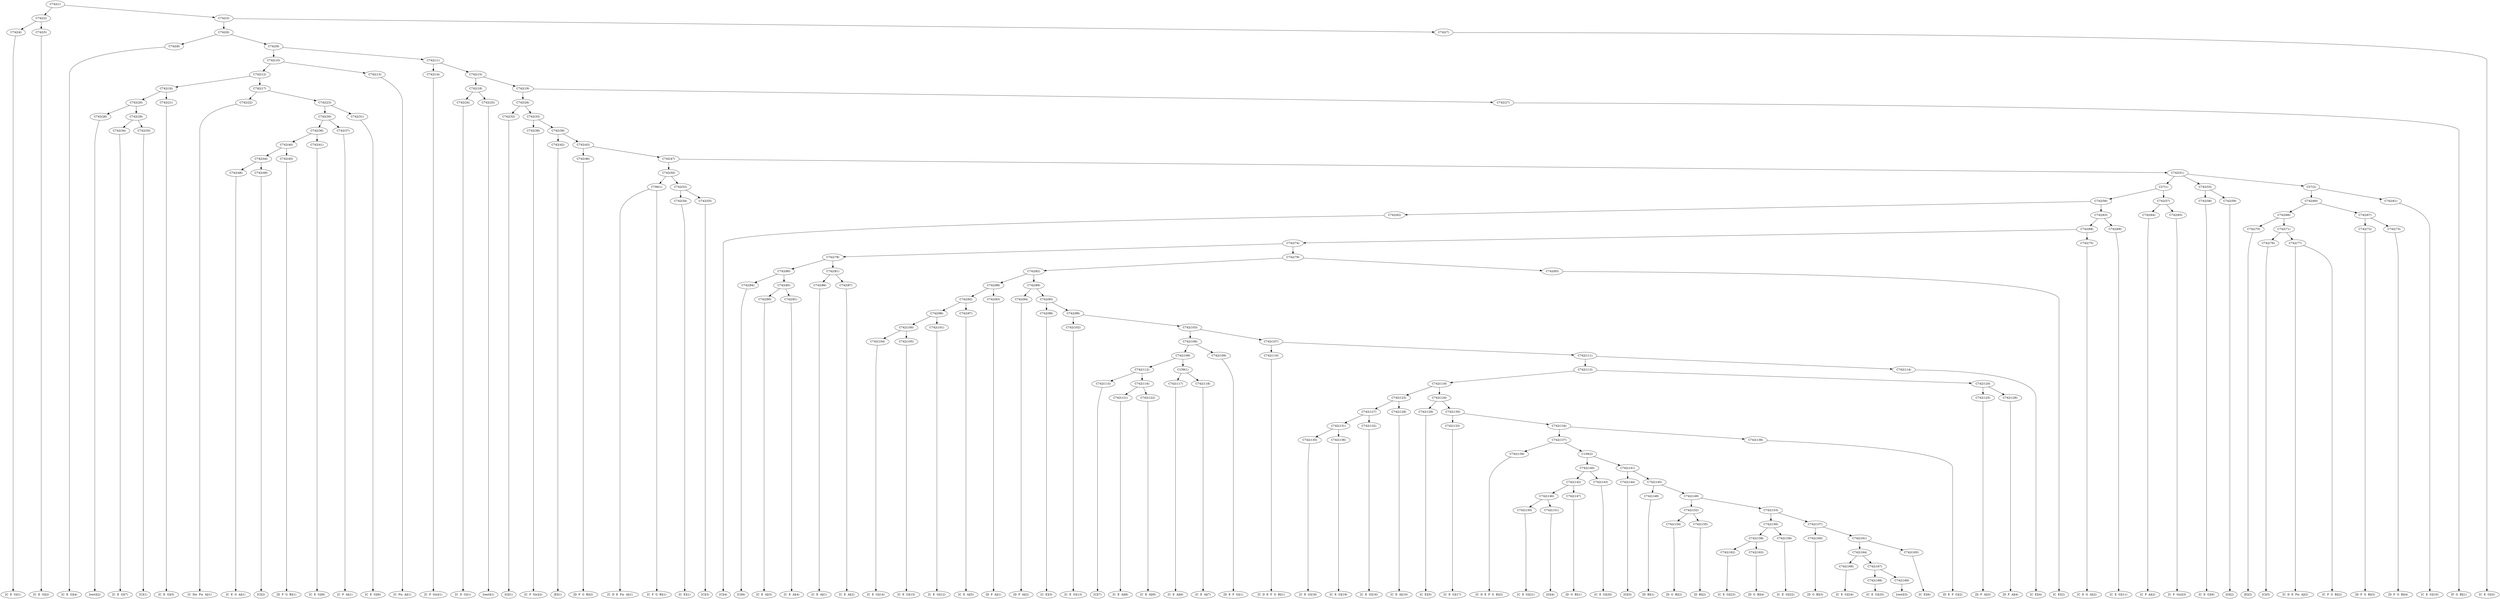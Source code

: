 digraph sample{
"C742(1)"->"C742(2)"
"C742(1)"->"C742(3)"
"C742(2)"->"C742(4)"
"C742(2)"->"C742(5)"
"C742(3)"->"C742(6)"
"C742(3)"->"C742(7)"
"C742(4)"->"[C  E  G](1)"
"C742(5)"->"[C  E  G](2)"
"C742(6)"->"C742(8)"
"C742(6)"->"C742(9)"
"C742(7)"->"[C  E  G](3)"
"C742(8)"->"[C  E  G](4)"
"C742(9)"->"C742(10)"
"C742(9)"->"C742(11)"
"C742(10)"->"C742(12)"
"C742(10)"->"C742(13)"
"C742(11)"->"C742(14)"
"C742(11)"->"C742(15)"
"C742(12)"->"C742(16)"
"C742(12)"->"C742(17)"
"C742(13)"->"[C  Fis  A](1)"
"C742(14)"->"[C  F  Gis](1)"
"C742(15)"->"C742(18)"
"C742(15)"->"C742(19)"
"C742(16)"->"C742(20)"
"C742(16)"->"C742(21)"
"C742(17)"->"C742(22)"
"C742(17)"->"C742(23)"
"C742(18)"->"C742(24)"
"C742(18)"->"C742(25)"
"C742(19)"->"C742(26)"
"C742(19)"->"C742(27)"
"C742(20)"->"C742(28)"
"C742(20)"->"C742(29)"
"C742(21)"->"[C  E  G](5)"
"C742(22)"->"[C  Dis  Fis  A](1)"
"C742(23)"->"C742(30)"
"C742(23)"->"C742(31)"
"C742(24)"->"[C  D  G](1)"
"C742(25)"->"[rest](1)"
"C742(26)"->"C742(32)"
"C742(26)"->"C742(33)"
"C742(27)"->"[F  G  B](1)"
"C742(28)"->"[rest](2)"
"C742(29)"->"C742(34)"
"C742(29)"->"C742(35)"
"C742(30)"->"C742(36)"
"C742(30)"->"C742(37)"
"C742(31)"->"[C  E  G](6)"
"C742(32)"->"[G](1)"
"C742(33)"->"C742(38)"
"C742(33)"->"C742(39)"
"C742(34)"->"[C  E  G](7)"
"C742(35)"->"[C](1)"
"C742(36)"->"C742(40)"
"C742(36)"->"C742(41)"
"C742(37)"->"[C  F  A](1)"
"C742(38)"->"[C  F  Gis](2)"
"C742(39)"->"C742(42)"
"C742(39)"->"C742(43)"
"C742(40)"->"C742(44)"
"C742(40)"->"C742(45)"
"C742(41)"->"[C  E  G](8)"
"C742(42)"->"[E](1)"
"C742(43)"->"C742(46)"
"C742(43)"->"C742(47)"
"C742(44)"->"C742(48)"
"C742(44)"->"C742(49)"
"C742(45)"->"[D  F  G  B](1)"
"C742(46)"->"[D  F  G  B](2)"
"C742(47)"->"C742(50)"
"C742(47)"->"C742(51)"
"C742(48)"->"[C  E  G  A](1)"
"C742(49)"->"[C](2)"
"C742(50)"->"C706(1)"
"C742(50)"->"C742(52)"
"C742(51)"->"C27(1)"
"C742(51)"->"C742(53)"
"C742(51)"->"C27(2)"
"C706(1)"->"[C  D  E  Fis  A](1)"
"C706(1)"->"[C  F  G  B](1)"
"C742(52)"->"C742(54)"
"C742(52)"->"C742(55)"
"C27(1)"->"C742(56)"
"C27(1)"->"C742(57)"
"C742(53)"->"C742(58)"
"C742(53)"->"C742(59)"
"C27(2)"->"C742(60)"
"C27(2)"->"C742(61)"
"C742(54)"->"[C  E](1)"
"C742(55)"->"[C](3)"
"C742(56)"->"C742(62)"
"C742(56)"->"C742(63)"
"C742(57)"->"C742(64)"
"C742(57)"->"C742(65)"
"C742(58)"->"[C  E  G](9)"
"C742(59)"->"[G](2)"
"C742(60)"->"C742(66)"
"C742(60)"->"C742(67)"
"C742(61)"->"[C  E  G](10)"
"C742(62)"->"[C](4)"
"C742(63)"->"C742(68)"
"C742(63)"->"C742(69)"
"C742(64)"->"[C  F  A](2)"
"C742(65)"->"[C  F  Gis](3)"
"C742(66)"->"C742(70)"
"C742(66)"->"C742(71)"
"C742(67)"->"C742(72)"
"C742(67)"->"C742(73)"
"C742(68)"->"C742(74)"
"C742(68)"->"C742(75)"
"C742(69)"->"[C  E  G](11)"
"C742(70)"->"[E](2)"
"C742(71)"->"C742(76)"
"C742(71)"->"C742(77)"
"C742(72)"->"[D  F  G  B](3)"
"C742(73)"->"[D  F  G  B](4)"
"C742(74)"->"C742(78)"
"C742(74)"->"C742(79)"
"C742(75)"->"[C  E  G  A](2)"
"C742(76)"->"[C](5)"
"C742(77)"->"[C  D  E  Fis  A](2)"
"C742(77)"->"[C  F  G  B](2)"
"C742(78)"->"C742(80)"
"C742(78)"->"C742(81)"
"C742(79)"->"C742(82)"
"C742(79)"->"C742(83)"
"C742(80)"->"C742(84)"
"C742(80)"->"C742(85)"
"C742(81)"->"C742(86)"
"C742(81)"->"C742(87)"
"C742(82)"->"C742(88)"
"C742(82)"->"C742(89)"
"C742(83)"->"[C  E](2)"
"C742(84)"->"[C](6)"
"C742(85)"->"C742(90)"
"C742(85)"->"C742(91)"
"C742(86)"->"[C  E  A](1)"
"C742(87)"->"[C  E  A](2)"
"C742(88)"->"C742(92)"
"C742(88)"->"C742(93)"
"C742(89)"->"C742(94)"
"C742(89)"->"C742(95)"
"C742(90)"->"[C  E  A](3)"
"C742(91)"->"[C  E  A](4)"
"C742(92)"->"C742(96)"
"C742(92)"->"C742(97)"
"C742(93)"->"[D  F  A](1)"
"C742(94)"->"[D  F  A](2)"
"C742(95)"->"C742(98)"
"C742(95)"->"C742(99)"
"C742(96)"->"C742(100)"
"C742(96)"->"C742(101)"
"C742(97)"->"[C  E  A](5)"
"C742(98)"->"[C  E](3)"
"C742(99)"->"C742(102)"
"C742(99)"->"C742(103)"
"C742(100)"->"C742(104)"
"C742(100)"->"C742(105)"
"C742(101)"->"[C  E  G](12)"
"C742(102)"->"[C  E  G](13)"
"C742(103)"->"C742(106)"
"C742(103)"->"C742(107)"
"C742(104)"->"[C  E  G](14)"
"C742(105)"->"[C  E  G](15)"
"C742(106)"->"C742(108)"
"C742(106)"->"C742(109)"
"C742(107)"->"C742(110)"
"C742(107)"->"C742(111)"
"C742(108)"->"C742(112)"
"C742(108)"->"C159(1)"
"C742(109)"->"[D  E  F  G](1)"
"C742(110)"->"[C  D  E  F  G  B](1)"
"C742(111)"->"C742(113)"
"C742(111)"->"C742(114)"
"C742(112)"->"C742(115)"
"C742(112)"->"C742(116)"
"C159(1)"->"C742(117)"
"C159(1)"->"C742(118)"
"C742(113)"->"C742(119)"
"C742(113)"->"C742(120)"
"C742(114)"->"[C  E](4)"
"C742(115)"->"[C](7)"
"C742(116)"->"C742(121)"
"C742(116)"->"C742(122)"
"C742(117)"->"[C  E  A](6)"
"C742(118)"->"[C  E  A](7)"
"C742(119)"->"C742(123)"
"C742(119)"->"C742(124)"
"C742(120)"->"C742(125)"
"C742(120)"->"C742(126)"
"C742(121)"->"[C  E  A](8)"
"C742(122)"->"[C  E  A](9)"
"C742(123)"->"C742(127)"
"C742(123)"->"C742(128)"
"C742(124)"->"C742(129)"
"C742(124)"->"C742(130)"
"C742(125)"->"[D  F  A](3)"
"C742(126)"->"[D  F  A](4)"
"C742(127)"->"C742(131)"
"C742(127)"->"C742(132)"
"C742(128)"->"[C  E  A](10)"
"C742(129)"->"[C  E](5)"
"C742(130)"->"C742(133)"
"C742(130)"->"C742(134)"
"C742(131)"->"C742(135)"
"C742(131)"->"C742(136)"
"C742(132)"->"[C  E  G](16)"
"C742(133)"->"[C  E  G](17)"
"C742(134)"->"C742(137)"
"C742(134)"->"C742(138)"
"C742(135)"->"[C  E  G](18)"
"C742(136)"->"[C  E  G](19)"
"C742(137)"->"C742(139)"
"C742(137)"->"C159(2)"
"C742(138)"->"[D  E  F  G](2)"
"C742(139)"->"[C  D  E  F  G  B](2)"
"C159(2)"->"C742(140)"
"C159(2)"->"C742(141)"
"C742(140)"->"C742(142)"
"C742(140)"->"C742(143)"
"C742(141)"->"C742(144)"
"C742(141)"->"C742(145)"
"C742(142)"->"C742(146)"
"C742(142)"->"C742(147)"
"C742(143)"->"[C  E  G](20)"
"C742(144)"->"[G](3)"
"C742(145)"->"C742(148)"
"C742(145)"->"C742(149)"
"C742(146)"->"C742(150)"
"C742(146)"->"C742(151)"
"C742(147)"->"[D  G  B](1)"
"C742(148)"->"[D  B](1)"
"C742(149)"->"C742(152)"
"C742(149)"->"C742(153)"
"C742(150)"->"[C  E  G](21)"
"C742(151)"->"[G](4)"
"C742(152)"->"C742(154)"
"C742(152)"->"C742(155)"
"C742(153)"->"C742(156)"
"C742(153)"->"C742(157)"
"C742(154)"->"[D  G  B](2)"
"C742(155)"->"[D  B](2)"
"C742(156)"->"C742(158)"
"C742(156)"->"C742(159)"
"C742(157)"->"C742(160)"
"C742(157)"->"C742(161)"
"C742(158)"->"C742(162)"
"C742(158)"->"C742(163)"
"C742(159)"->"[C  E  G](22)"
"C742(160)"->"[D  G  B](3)"
"C742(161)"->"C742(164)"
"C742(161)"->"C742(165)"
"C742(162)"->"[C  E  G](23)"
"C742(163)"->"[D  G  B](4)"
"C742(164)"->"C742(166)"
"C742(164)"->"C742(167)"
"C742(165)"->"[C  E](6)"
"C742(166)"->"[C  E  G](24)"
"C742(167)"->"C742(168)"
"C742(167)"->"C742(169)"
"C742(168)"->"[C  E  G](25)"
"C742(169)"->"[rest](3)"
{rank = min; "C742(1)";}
{rank = same; "C742(2)"; "C742(3)";}
{rank = same; "C742(4)"; "C742(5)"; "C742(6)"; "C742(7)";}
{rank = same; "C742(8)"; "C742(9)";}
{rank = same; "C742(10)"; "C742(11)";}
{rank = same; "C742(12)"; "C742(13)"; "C742(14)"; "C742(15)";}
{rank = same; "C742(16)"; "C742(17)"; "C742(18)"; "C742(19)";}
{rank = same; "C742(20)"; "C742(21)"; "C742(22)"; "C742(23)"; "C742(24)"; "C742(25)"; "C742(26)"; "C742(27)";}
{rank = same; "C742(28)"; "C742(29)"; "C742(30)"; "C742(31)"; "C742(32)"; "C742(33)";}
{rank = same; "C742(34)"; "C742(35)"; "C742(36)"; "C742(37)"; "C742(38)"; "C742(39)";}
{rank = same; "C742(40)"; "C742(41)"; "C742(42)"; "C742(43)";}
{rank = same; "C742(44)"; "C742(45)"; "C742(46)"; "C742(47)";}
{rank = same; "C742(48)"; "C742(49)"; "C742(50)"; "C742(51)";}
{rank = same; "C706(1)"; "C742(52)"; "C27(1)"; "C742(53)"; "C27(2)";}
{rank = same; "C742(54)"; "C742(55)"; "C742(56)"; "C742(57)"; "C742(58)"; "C742(59)"; "C742(60)"; "C742(61)";}
{rank = same; "C742(62)"; "C742(63)"; "C742(64)"; "C742(65)"; "C742(66)"; "C742(67)";}
{rank = same; "C742(68)"; "C742(69)"; "C742(70)"; "C742(71)"; "C742(72)"; "C742(73)";}
{rank = same; "C742(74)"; "C742(75)"; "C742(76)"; "C742(77)";}
{rank = same; "C742(78)"; "C742(79)";}
{rank = same; "C742(80)"; "C742(81)"; "C742(82)"; "C742(83)";}
{rank = same; "C742(84)"; "C742(85)"; "C742(86)"; "C742(87)"; "C742(88)"; "C742(89)";}
{rank = same; "C742(90)"; "C742(91)"; "C742(92)"; "C742(93)"; "C742(94)"; "C742(95)";}
{rank = same; "C742(96)"; "C742(97)"; "C742(98)"; "C742(99)";}
{rank = same; "C742(100)"; "C742(101)"; "C742(102)"; "C742(103)";}
{rank = same; "C742(104)"; "C742(105)"; "C742(106)"; "C742(107)";}
{rank = same; "C742(108)"; "C742(109)"; "C742(110)"; "C742(111)";}
{rank = same; "C742(112)"; "C159(1)"; "C742(113)"; "C742(114)";}
{rank = same; "C742(115)"; "C742(116)"; "C742(117)"; "C742(118)"; "C742(119)"; "C742(120)";}
{rank = same; "C742(121)"; "C742(122)"; "C742(123)"; "C742(124)"; "C742(125)"; "C742(126)";}
{rank = same; "C742(127)"; "C742(128)"; "C742(129)"; "C742(130)";}
{rank = same; "C742(131)"; "C742(132)"; "C742(133)"; "C742(134)";}
{rank = same; "C742(135)"; "C742(136)"; "C742(137)"; "C742(138)";}
{rank = same; "C742(139)"; "C159(2)";}
{rank = same; "C742(140)"; "C742(141)";}
{rank = same; "C742(142)"; "C742(143)"; "C742(144)"; "C742(145)";}
{rank = same; "C742(146)"; "C742(147)"; "C742(148)"; "C742(149)";}
{rank = same; "C742(150)"; "C742(151)"; "C742(152)"; "C742(153)";}
{rank = same; "C742(154)"; "C742(155)"; "C742(156)"; "C742(157)";}
{rank = same; "C742(158)"; "C742(159)"; "C742(160)"; "C742(161)";}
{rank = same; "C742(162)"; "C742(163)"; "C742(164)"; "C742(165)";}
{rank = same; "C742(166)"; "C742(167)";}
{rank = same; "C742(168)"; "C742(169)";}
{rank = same; "[C  E  G](1)"; "[C  E  G](2)"; "[C  E  G](3)"; "[C  E  G](4)"; "[C  Fis  A](1)"; "[C  F  Gis](1)"; "[C  E  G](5)"; "[C  Dis  Fis  A](1)"; "[C  D  G](1)"; "[rest](1)"; "[F  G  B](1)"; "[rest](2)"; "[C  E  G](6)"; "[G](1)"; "[C  E  G](7)"; "[C](1)"; "[C  F  A](1)"; "[C  F  Gis](2)"; "[C  E  G](8)"; "[E](1)"; "[D  F  G  B](1)"; "[D  F  G  B](2)"; "[C  E  G  A](1)"; "[C](2)"; "[C  D  E  Fis  A](1)"; "[C  F  G  B](1)"; "[C  E](1)"; "[C](3)"; "[C  E  G](9)"; "[G](2)"; "[C  E  G](10)"; "[C](4)"; "[C  F  A](2)"; "[C  F  Gis](3)"; "[C  E  G](11)"; "[E](2)"; "[D  F  G  B](3)"; "[D  F  G  B](4)"; "[C  E  G  A](2)"; "[C](5)"; "[C  D  E  Fis  A](2)"; "[C  F  G  B](2)"; "[C  E](2)"; "[C](6)"; "[C  E  A](1)"; "[C  E  A](2)"; "[C  E  A](3)"; "[C  E  A](4)"; "[D  F  A](1)"; "[D  F  A](2)"; "[C  E  A](5)"; "[C  E](3)"; "[C  E  G](12)"; "[C  E  G](13)"; "[C  E  G](14)"; "[C  E  G](15)"; "[D  E  F  G](1)"; "[C  D  E  F  G  B](1)"; "[C  E](4)"; "[C](7)"; "[C  E  A](6)"; "[C  E  A](7)"; "[C  E  A](8)"; "[C  E  A](9)"; "[D  F  A](3)"; "[D  F  A](4)"; "[C  E  A](10)"; "[C  E](5)"; "[C  E  G](16)"; "[C  E  G](17)"; "[C  E  G](18)"; "[C  E  G](19)"; "[D  E  F  G](2)"; "[C  D  E  F  G  B](2)"; "[C  E  G](20)"; "[G](3)"; "[D  G  B](1)"; "[D  B](1)"; "[C  E  G](21)"; "[G](4)"; "[D  G  B](2)"; "[D  B](2)"; "[C  E  G](22)"; "[D  G  B](3)"; "[C  E  G](23)"; "[D  G  B](4)"; "[C  E](6)"; "[C  E  G](24)"; "[C  E  G](25)"; "[rest](3)";}
}